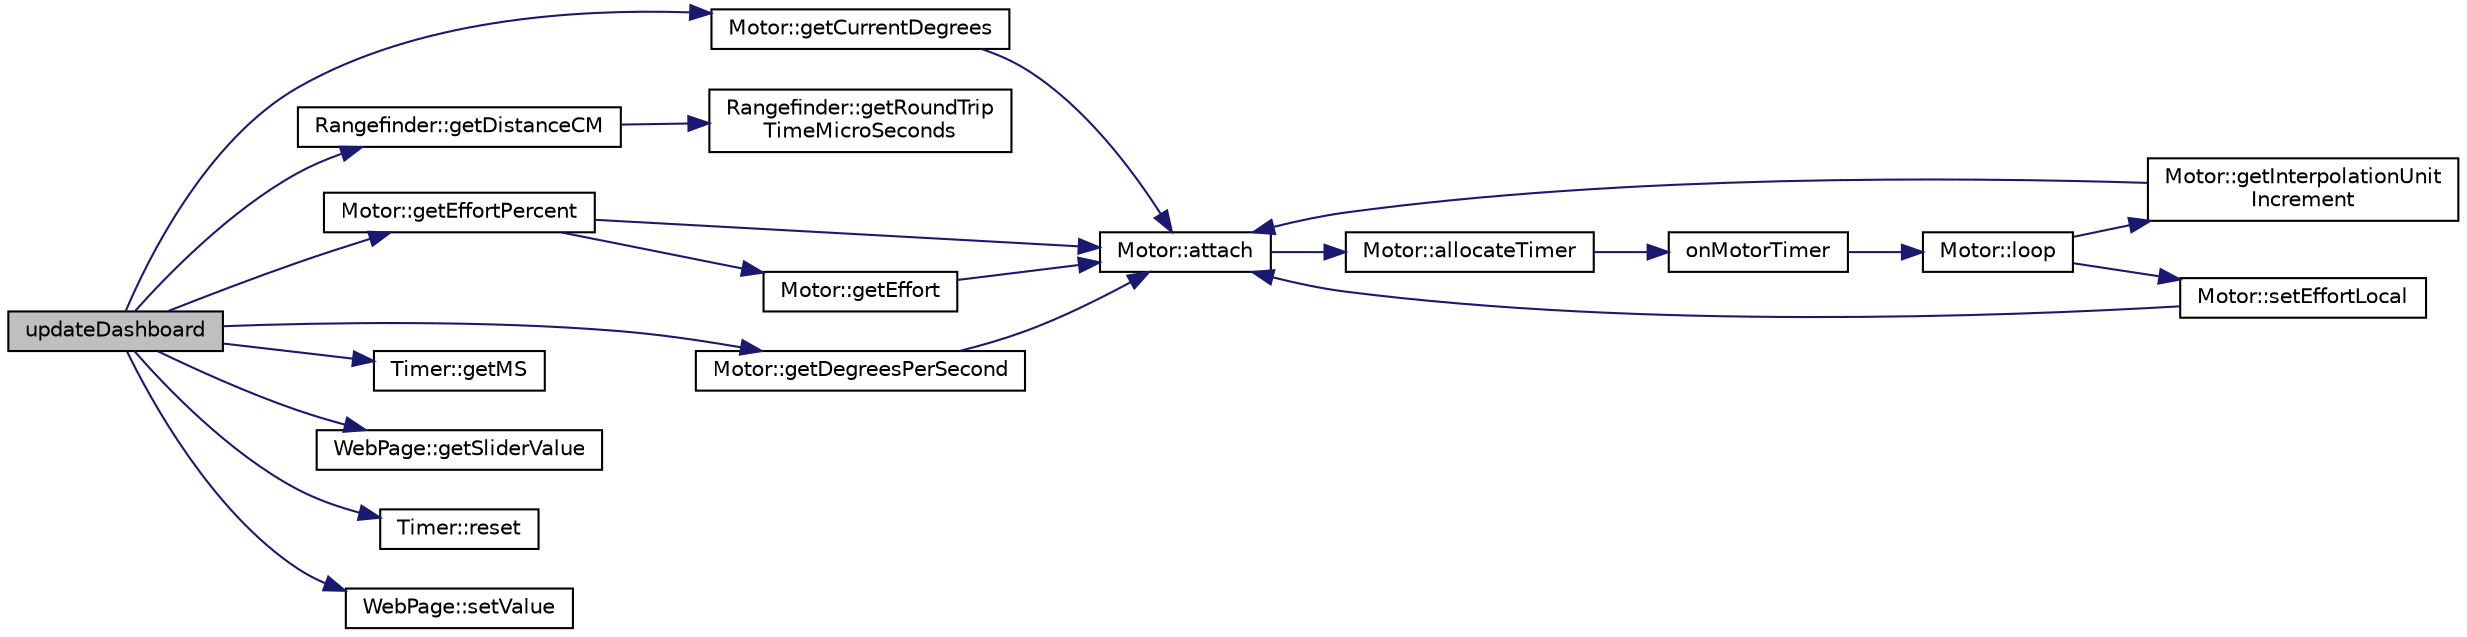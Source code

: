 digraph "updateDashboard"
{
 // LATEX_PDF_SIZE
  edge [fontname="Helvetica",fontsize="10",labelfontname="Helvetica",labelfontsize="10"];
  node [fontname="Helvetica",fontsize="10",shape=record];
  rankdir="LR";
  Node1 [label="updateDashboard",height=0.2,width=0.4,color="black", fillcolor="grey75", style="filled", fontcolor="black",tooltip=" "];
  Node1 -> Node2 [color="midnightblue",fontsize="10",style="solid",fontname="Helvetica"];
  Node2 [label="Motor::getCurrentDegrees",height=0.2,width=0.4,color="black", fillcolor="white", style="filled",URL="$classMotor.html#a7a84e0d2676d7420219b6e7f67e69038",tooltip=" "];
  Node2 -> Node3 [color="midnightblue",fontsize="10",style="solid",fontname="Helvetica"];
  Node3 [label="Motor::attach",height=0.2,width=0.4,color="black", fillcolor="white", style="filled",URL="$classMotor.html#a1d359b5a58005e36f3eef43dcd929da7",tooltip="Attach the motors hardware."];
  Node3 -> Node4 [color="midnightblue",fontsize="10",style="solid",fontname="Helvetica"];
  Node4 [label="Motor::allocateTimer",height=0.2,width=0.4,color="black", fillcolor="white", style="filled",URL="$classMotor.html#aa5dbe98f9cbaebd430bf1b7841d4bbc0",tooltip=" "];
  Node4 -> Node5 [color="midnightblue",fontsize="10",style="solid",fontname="Helvetica"];
  Node5 [label="onMotorTimer",height=0.2,width=0.4,color="black", fillcolor="white", style="filled",URL="$Motor_8cpp.html#adb66b9c7a2544338725556bce116d5df",tooltip=" "];
  Node5 -> Node6 [color="midnightblue",fontsize="10",style="solid",fontname="Helvetica"];
  Node6 [label="Motor::loop",height=0.2,width=0.4,color="black", fillcolor="white", style="filled",URL="$classMotor.html#a2db9c1833fe2b9e5b1b1e4b9e5d4c4ee",tooltip=" "];
  Node6 -> Node7 [color="midnightblue",fontsize="10",style="solid",fontname="Helvetica"];
  Node7 [label="Motor::getInterpolationUnit\lIncrement",height=0.2,width=0.4,color="black", fillcolor="white", style="filled",URL="$classMotor.html#aee3b24180cc7221ab63e1c2c32363693",tooltip=" "];
  Node7 -> Node3 [color="midnightblue",fontsize="10",style="solid",fontname="Helvetica"];
  Node6 -> Node8 [color="midnightblue",fontsize="10",style="solid",fontname="Helvetica"];
  Node8 [label="Motor::setEffortLocal",height=0.2,width=0.4,color="black", fillcolor="white", style="filled",URL="$classMotor.html#adc069b762efb5288612fa03b00c86dbf",tooltip=" "];
  Node8 -> Node3 [color="midnightblue",fontsize="10",style="solid",fontname="Helvetica"];
  Node1 -> Node9 [color="midnightblue",fontsize="10",style="solid",fontname="Helvetica"];
  Node9 [label="Motor::getDegreesPerSecond",height=0.2,width=0.4,color="black", fillcolor="white", style="filled",URL="$classMotor.html#aeb102c0704799cf2e2f5523e8900fc08",tooltip=" "];
  Node9 -> Node3 [color="midnightblue",fontsize="10",style="solid",fontname="Helvetica"];
  Node1 -> Node10 [color="midnightblue",fontsize="10",style="solid",fontname="Helvetica"];
  Node10 [label="Rangefinder::getDistanceCM",height=0.2,width=0.4,color="black", fillcolor="white", style="filled",URL="$classRangefinder.html#a531ed492da6a4c369a909e77b9c8780d",tooltip="get the distance of an object from the sensor in centimeters"];
  Node10 -> Node11 [color="midnightblue",fontsize="10",style="solid",fontname="Helvetica"];
  Node11 [label="Rangefinder::getRoundTrip\lTimeMicroSeconds",height=0.2,width=0.4,color="black", fillcolor="white", style="filled",URL="$classRangefinder.html#acd75ded5add63f5c2fac15a5418870e9",tooltip="get the time of latest round trip in microseconds"];
  Node1 -> Node12 [color="midnightblue",fontsize="10",style="solid",fontname="Helvetica"];
  Node12 [label="Motor::getEffortPercent",height=0.2,width=0.4,color="black", fillcolor="white", style="filled",URL="$classMotor.html#ae75feaf7aa80d47dbea2d4ec3af9c6f1",tooltip=" "];
  Node12 -> Node3 [color="midnightblue",fontsize="10",style="solid",fontname="Helvetica"];
  Node12 -> Node13 [color="midnightblue",fontsize="10",style="solid",fontname="Helvetica"];
  Node13 [label="Motor::getEffort",height=0.2,width=0.4,color="black", fillcolor="white", style="filled",URL="$classMotor.html#aa4c0fc489ed95f538d14a621e3bc03d1",tooltip=" "];
  Node13 -> Node3 [color="midnightblue",fontsize="10",style="solid",fontname="Helvetica"];
  Node1 -> Node14 [color="midnightblue",fontsize="10",style="solid",fontname="Helvetica"];
  Node14 [label="Timer::getMS",height=0.2,width=0.4,color="black", fillcolor="white", style="filled",URL="$classTimer.html#a36476da57402ed609f9503b4f1cdf491",tooltip=" "];
  Node1 -> Node15 [color="midnightblue",fontsize="10",style="solid",fontname="Helvetica"];
  Node15 [label="WebPage::getSliderValue",height=0.2,width=0.4,color="black", fillcolor="white", style="filled",URL="$classWebPage.html#abae7b8e001129bcaeb8249f20a0cbab0",tooltip=" "];
  Node1 -> Node16 [color="midnightblue",fontsize="10",style="solid",fontname="Helvetica"];
  Node16 [label="Timer::reset",height=0.2,width=0.4,color="black", fillcolor="white", style="filled",URL="$classTimer.html#a9020542d73357a4eef512eefaf57524b",tooltip=" "];
  Node1 -> Node17 [color="midnightblue",fontsize="10",style="solid",fontname="Helvetica"];
  Node17 [label="WebPage::setValue",height=0.2,width=0.4,color="black", fillcolor="white", style="filled",URL="$classWebPage.html#a311c64a0b24e4ff9e9d2fe8269b6a7e3",tooltip=" "];
}
